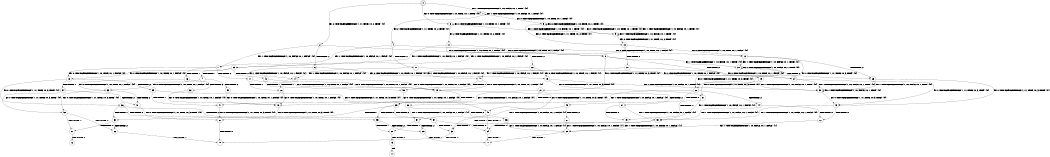 digraph BCG {
size = "7, 10.5";
center = TRUE;
node [shape = circle];
0 [peripheries = 2];
0 -> 1 [label = "EX !1 !ATOMIC_EXCH_BRANCH (1, +0, FALSE, +0, 1, TRUE) !{0}"];
0 -> 2 [label = "EX !2 !ATOMIC_EXCH_BRANCH (1, +1, TRUE, +0, 2, TRUE) !{0}"];
0 -> 3 [label = "EX !0 !ATOMIC_EXCH_BRANCH (1, +0, TRUE, +0, 1, TRUE) !{0}"];
1 -> 4 [label = "EX !2 !ATOMIC_EXCH_BRANCH (1, +1, TRUE, +0, 2, TRUE) !{0}"];
1 -> 5 [label = "EX !0 !ATOMIC_EXCH_BRANCH (1, +0, TRUE, +0, 1, TRUE) !{0}"];
1 -> 1 [label = "EX !1 !ATOMIC_EXCH_BRANCH (1, +0, FALSE, +0, 1, TRUE) !{0}"];
2 -> 6 [label = "TERMINATE !2"];
2 -> 7 [label = "EX !1 !ATOMIC_EXCH_BRANCH (1, +0, FALSE, +0, 1, FALSE) !{0}"];
2 -> 8 [label = "EX !0 !ATOMIC_EXCH_BRANCH (1, +0, TRUE, +0, 1, FALSE) !{0}"];
3 -> 9 [label = "EX !1 !ATOMIC_EXCH_BRANCH (1, +0, FALSE, +0, 1, TRUE) !{0}"];
3 -> 10 [label = "EX !2 !ATOMIC_EXCH_BRANCH (1, +1, TRUE, +0, 2, TRUE) !{0}"];
3 -> 3 [label = "EX !0 !ATOMIC_EXCH_BRANCH (1, +0, TRUE, +0, 1, TRUE) !{0}"];
4 -> 11 [label = "TERMINATE !2"];
4 -> 12 [label = "EX !0 !ATOMIC_EXCH_BRANCH (1, +0, TRUE, +0, 1, FALSE) !{0}"];
4 -> 7 [label = "EX !1 !ATOMIC_EXCH_BRANCH (1, +0, FALSE, +0, 1, FALSE) !{0}"];
5 -> 13 [label = "EX !2 !ATOMIC_EXCH_BRANCH (1, +1, TRUE, +0, 2, TRUE) !{0}"];
5 -> 9 [label = "EX !1 !ATOMIC_EXCH_BRANCH (1, +0, FALSE, +0, 1, TRUE) !{0}"];
5 -> 5 [label = "EX !0 !ATOMIC_EXCH_BRANCH (1, +0, TRUE, +0, 1, TRUE) !{0}"];
6 -> 14 [label = "EX !1 !ATOMIC_EXCH_BRANCH (1, +0, FALSE, +0, 1, FALSE) !{0}"];
6 -> 15 [label = "EX !0 !ATOMIC_EXCH_BRANCH (1, +0, TRUE, +0, 1, FALSE) !{0}"];
7 -> 16 [label = "TERMINATE !1"];
7 -> 17 [label = "TERMINATE !2"];
7 -> 18 [label = "EX !0 !ATOMIC_EXCH_BRANCH (1, +0, TRUE, +0, 1, FALSE) !{0}"];
8 -> 19 [label = "TERMINATE !2"];
8 -> 20 [label = "EX !1 !ATOMIC_EXCH_BRANCH (1, +0, FALSE, +0, 1, TRUE) !{0}"];
8 -> 21 [label = "EX !0 !ATOMIC_EXCH_BRANCH (1, +1, TRUE, +0, 3, TRUE) !{0}"];
9 -> 13 [label = "EX !2 !ATOMIC_EXCH_BRANCH (1, +1, TRUE, +0, 2, TRUE) !{0}"];
9 -> 9 [label = "EX !1 !ATOMIC_EXCH_BRANCH (1, +0, FALSE, +0, 1, TRUE) !{0}"];
9 -> 5 [label = "EX !0 !ATOMIC_EXCH_BRANCH (1, +0, TRUE, +0, 1, TRUE) !{0}"];
10 -> 22 [label = "TERMINATE !2"];
10 -> 23 [label = "EX !1 !ATOMIC_EXCH_BRANCH (1, +0, FALSE, +0, 1, FALSE) !{0}"];
10 -> 8 [label = "EX !0 !ATOMIC_EXCH_BRANCH (1, +0, TRUE, +0, 1, FALSE) !{0}"];
11 -> 24 [label = "EX !0 !ATOMIC_EXCH_BRANCH (1, +0, TRUE, +0, 1, FALSE) !{0}"];
11 -> 14 [label = "EX !1 !ATOMIC_EXCH_BRANCH (1, +0, FALSE, +0, 1, FALSE) !{0}"];
12 -> 25 [label = "TERMINATE !2"];
12 -> 20 [label = "EX !1 !ATOMIC_EXCH_BRANCH (1, +0, FALSE, +0, 1, TRUE) !{0}"];
12 -> 26 [label = "EX !0 !ATOMIC_EXCH_BRANCH (1, +1, TRUE, +0, 3, TRUE) !{0}"];
13 -> 27 [label = "TERMINATE !2"];
13 -> 23 [label = "EX !1 !ATOMIC_EXCH_BRANCH (1, +0, FALSE, +0, 1, FALSE) !{0}"];
13 -> 12 [label = "EX !0 !ATOMIC_EXCH_BRANCH (1, +0, TRUE, +0, 1, FALSE) !{0}"];
14 -> 28 [label = "TERMINATE !1"];
14 -> 29 [label = "EX !0 !ATOMIC_EXCH_BRANCH (1, +0, TRUE, +0, 1, FALSE) !{0}"];
15 -> 30 [label = "EX !1 !ATOMIC_EXCH_BRANCH (1, +0, FALSE, +0, 1, TRUE) !{0}"];
15 -> 31 [label = "EX !0 !ATOMIC_EXCH_BRANCH (1, +1, TRUE, +0, 3, TRUE) !{0}"];
16 -> 32 [label = "TERMINATE !2"];
16 -> 33 [label = "EX !0 !ATOMIC_EXCH_BRANCH (1, +0, TRUE, +0, 1, FALSE) !{0}"];
17 -> 28 [label = "TERMINATE !1"];
17 -> 29 [label = "EX !0 !ATOMIC_EXCH_BRANCH (1, +0, TRUE, +0, 1, FALSE) !{0}"];
18 -> 34 [label = "TERMINATE !1"];
18 -> 35 [label = "TERMINATE !2"];
18 -> 36 [label = "EX !0 !ATOMIC_EXCH_BRANCH (1, +1, TRUE, +0, 3, TRUE) !{0}"];
19 -> 30 [label = "EX !1 !ATOMIC_EXCH_BRANCH (1, +0, FALSE, +0, 1, TRUE) !{0}"];
19 -> 31 [label = "EX !0 !ATOMIC_EXCH_BRANCH (1, +1, TRUE, +0, 3, TRUE) !{0}"];
20 -> 25 [label = "TERMINATE !2"];
20 -> 20 [label = "EX !1 !ATOMIC_EXCH_BRANCH (1, +0, FALSE, +0, 1, TRUE) !{0}"];
20 -> 26 [label = "EX !0 !ATOMIC_EXCH_BRANCH (1, +1, TRUE, +0, 3, TRUE) !{0}"];
21 -> 37 [label = "TERMINATE !2"];
21 -> 38 [label = "TERMINATE !0"];
21 -> 39 [label = "EX !1 !ATOMIC_EXCH_BRANCH (1, +0, FALSE, +0, 1, FALSE) !{0}"];
22 -> 40 [label = "EX !1 !ATOMIC_EXCH_BRANCH (1, +0, FALSE, +0, 1, FALSE) !{0}"];
22 -> 15 [label = "EX !0 !ATOMIC_EXCH_BRANCH (1, +0, TRUE, +0, 1, FALSE) !{0}"];
23 -> 41 [label = "TERMINATE !1"];
23 -> 42 [label = "TERMINATE !2"];
23 -> 18 [label = "EX !0 !ATOMIC_EXCH_BRANCH (1, +0, TRUE, +0, 1, FALSE) !{0}"];
24 -> 30 [label = "EX !1 !ATOMIC_EXCH_BRANCH (1, +0, FALSE, +0, 1, TRUE) !{0}"];
24 -> 43 [label = "EX !0 !ATOMIC_EXCH_BRANCH (1, +1, TRUE, +0, 3, TRUE) !{0}"];
25 -> 30 [label = "EX !1 !ATOMIC_EXCH_BRANCH (1, +0, FALSE, +0, 1, TRUE) !{0}"];
25 -> 43 [label = "EX !0 !ATOMIC_EXCH_BRANCH (1, +1, TRUE, +0, 3, TRUE) !{0}"];
26 -> 44 [label = "TERMINATE !2"];
26 -> 45 [label = "TERMINATE !0"];
26 -> 39 [label = "EX !1 !ATOMIC_EXCH_BRANCH (1, +0, FALSE, +0, 1, FALSE) !{0}"];
27 -> 40 [label = "EX !1 !ATOMIC_EXCH_BRANCH (1, +0, FALSE, +0, 1, FALSE) !{0}"];
27 -> 24 [label = "EX !0 !ATOMIC_EXCH_BRANCH (1, +0, TRUE, +0, 1, FALSE) !{0}"];
28 -> 46 [label = "EX !0 !ATOMIC_EXCH_BRANCH (1, +0, TRUE, +0, 1, FALSE) !{0}"];
29 -> 47 [label = "TERMINATE !1"];
29 -> 48 [label = "EX !0 !ATOMIC_EXCH_BRANCH (1, +1, TRUE, +0, 3, TRUE) !{0}"];
30 -> 30 [label = "EX !1 !ATOMIC_EXCH_BRANCH (1, +0, FALSE, +0, 1, TRUE) !{0}"];
30 -> 43 [label = "EX !0 !ATOMIC_EXCH_BRANCH (1, +1, TRUE, +0, 3, TRUE) !{0}"];
31 -> 49 [label = "TERMINATE !0"];
31 -> 50 [label = "EX !1 !ATOMIC_EXCH_BRANCH (1, +0, FALSE, +0, 1, FALSE) !{0}"];
32 -> 46 [label = "EX !0 !ATOMIC_EXCH_BRANCH (1, +0, TRUE, +0, 1, FALSE) !{0}"];
33 -> 51 [label = "TERMINATE !2"];
33 -> 52 [label = "EX !0 !ATOMIC_EXCH_BRANCH (1, +1, TRUE, +0, 3, TRUE) !{0}"];
34 -> 51 [label = "TERMINATE !2"];
34 -> 52 [label = "EX !0 !ATOMIC_EXCH_BRANCH (1, +1, TRUE, +0, 3, TRUE) !{0}"];
35 -> 47 [label = "TERMINATE !1"];
35 -> 48 [label = "EX !0 !ATOMIC_EXCH_BRANCH (1, +1, TRUE, +0, 3, TRUE) !{0}"];
36 -> 53 [label = "TERMINATE !1"];
36 -> 54 [label = "TERMINATE !2"];
36 -> 55 [label = "TERMINATE !0"];
37 -> 49 [label = "TERMINATE !0"];
37 -> 50 [label = "EX !1 !ATOMIC_EXCH_BRANCH (1, +0, FALSE, +0, 1, FALSE) !{0}"];
38 -> 56 [label = "TERMINATE !2"];
38 -> 57 [label = "EX !1 !ATOMIC_EXCH_BRANCH (1, +0, FALSE, +0, 1, FALSE) !{1}"];
39 -> 53 [label = "TERMINATE !1"];
39 -> 54 [label = "TERMINATE !2"];
39 -> 55 [label = "TERMINATE !0"];
40 -> 58 [label = "TERMINATE !1"];
40 -> 29 [label = "EX !0 !ATOMIC_EXCH_BRANCH (1, +0, TRUE, +0, 1, FALSE) !{0}"];
41 -> 59 [label = "TERMINATE !2"];
41 -> 33 [label = "EX !0 !ATOMIC_EXCH_BRANCH (1, +0, TRUE, +0, 1, FALSE) !{0}"];
42 -> 58 [label = "TERMINATE !1"];
42 -> 29 [label = "EX !0 !ATOMIC_EXCH_BRANCH (1, +0, TRUE, +0, 1, FALSE) !{0}"];
43 -> 60 [label = "TERMINATE !0"];
43 -> 50 [label = "EX !1 !ATOMIC_EXCH_BRANCH (1, +0, FALSE, +0, 1, FALSE) !{0}"];
44 -> 60 [label = "TERMINATE !0"];
44 -> 50 [label = "EX !1 !ATOMIC_EXCH_BRANCH (1, +0, FALSE, +0, 1, FALSE) !{0}"];
45 -> 61 [label = "TERMINATE !2"];
45 -> 57 [label = "EX !1 !ATOMIC_EXCH_BRANCH (1, +0, FALSE, +0, 1, FALSE) !{1}"];
46 -> 62 [label = "EX !0 !ATOMIC_EXCH_BRANCH (1, +1, TRUE, +0, 3, TRUE) !{0}"];
47 -> 62 [label = "EX !0 !ATOMIC_EXCH_BRANCH (1, +1, TRUE, +0, 3, TRUE) !{0}"];
48 -> 63 [label = "TERMINATE !1"];
48 -> 64 [label = "TERMINATE !0"];
49 -> 65 [label = "EX !1 !ATOMIC_EXCH_BRANCH (1, +0, FALSE, +0, 1, FALSE) !{1}"];
50 -> 63 [label = "TERMINATE !1"];
50 -> 64 [label = "TERMINATE !0"];
51 -> 62 [label = "EX !0 !ATOMIC_EXCH_BRANCH (1, +1, TRUE, +0, 3, TRUE) !{0}"];
52 -> 66 [label = "TERMINATE !2"];
52 -> 67 [label = "TERMINATE !0"];
53 -> 66 [label = "TERMINATE !2"];
53 -> 67 [label = "TERMINATE !0"];
54 -> 63 [label = "TERMINATE !1"];
54 -> 64 [label = "TERMINATE !0"];
55 -> 68 [label = "TERMINATE !1"];
55 -> 69 [label = "TERMINATE !2"];
56 -> 65 [label = "EX !1 !ATOMIC_EXCH_BRANCH (1, +0, FALSE, +0, 1, FALSE) !{1}"];
57 -> 68 [label = "TERMINATE !1"];
57 -> 69 [label = "TERMINATE !2"];
58 -> 46 [label = "EX !0 !ATOMIC_EXCH_BRANCH (1, +0, TRUE, +0, 1, FALSE) !{0}"];
59 -> 46 [label = "EX !0 !ATOMIC_EXCH_BRANCH (1, +0, TRUE, +0, 1, FALSE) !{0}"];
60 -> 65 [label = "EX !1 !ATOMIC_EXCH_BRANCH (1, +0, FALSE, +0, 1, FALSE) !{1}"];
61 -> 65 [label = "EX !1 !ATOMIC_EXCH_BRANCH (1, +0, FALSE, +0, 1, FALSE) !{1}"];
62 -> 70 [label = "TERMINATE !0"];
63 -> 70 [label = "TERMINATE !0"];
64 -> 71 [label = "TERMINATE !1"];
65 -> 71 [label = "TERMINATE !1"];
66 -> 70 [label = "TERMINATE !0"];
67 -> 72 [label = "TERMINATE !2"];
68 -> 73 [label = "TERMINATE !2"];
69 -> 71 [label = "TERMINATE !1"];
73 -> 74 [label = "exit"];
}
